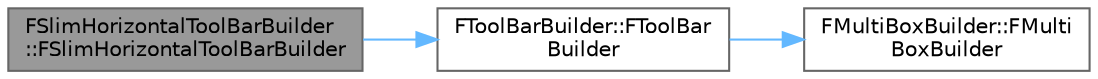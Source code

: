digraph "FSlimHorizontalToolBarBuilder::FSlimHorizontalToolBarBuilder"
{
 // INTERACTIVE_SVG=YES
 // LATEX_PDF_SIZE
  bgcolor="transparent";
  edge [fontname=Helvetica,fontsize=10,labelfontname=Helvetica,labelfontsize=10];
  node [fontname=Helvetica,fontsize=10,shape=box,height=0.2,width=0.4];
  rankdir="LR";
  Node1 [id="Node000001",label="FSlimHorizontalToolBarBuilder\l::FSlimHorizontalToolBarBuilder",height=0.2,width=0.4,color="gray40", fillcolor="grey60", style="filled", fontcolor="black",tooltip="Constructor."];
  Node1 -> Node2 [id="edge1_Node000001_Node000002",color="steelblue1",style="solid",tooltip=" "];
  Node2 [id="Node000002",label="FToolBarBuilder::FToolBar\lBuilder",height=0.2,width=0.4,color="grey40", fillcolor="white", style="filled",URL="$d7/df6/classFToolBarBuilder.html#a7cb448ac6b004bfd5e266e87406ef97c",tooltip=" "];
  Node2 -> Node3 [id="edge2_Node000002_Node000003",color="steelblue1",style="solid",tooltip=" "];
  Node3 [id="Node000003",label="FMultiBoxBuilder::FMulti\lBoxBuilder",height=0.2,width=0.4,color="grey40", fillcolor="white", style="filled",URL="$dc/d61/classFMultiBoxBuilder.html#a9090f57c76d1fa04c33d0e6578872111",tooltip="Constructor."];
}
